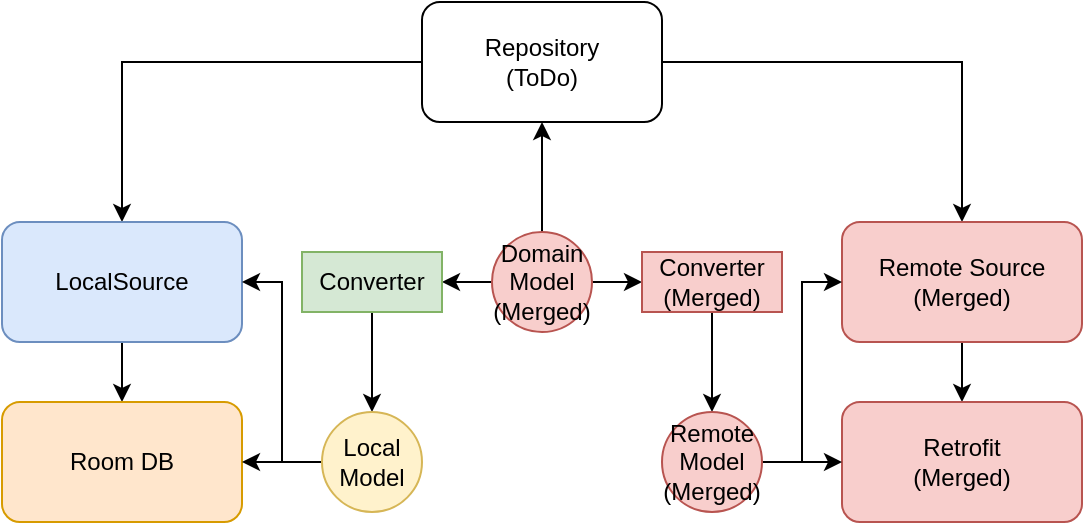 <mxfile version="22.1.11" type="github">
  <diagram name="Page-1" id="tMij5r29sIXgFKOddyDR">
    <mxGraphModel dx="1026" dy="557" grid="1" gridSize="10" guides="1" tooltips="1" connect="1" arrows="1" fold="1" page="1" pageScale="1" pageWidth="827" pageHeight="1169" math="0" shadow="0">
      <root>
        <mxCell id="0" />
        <mxCell id="1" parent="0" />
        <mxCell id="mgBgphUbSOST4GPZ7xLw-9" style="edgeStyle=orthogonalEdgeStyle;rounded=0;orthogonalLoop=1;jettySize=auto;html=1;entryX=0.5;entryY=0;entryDx=0;entryDy=0;" edge="1" parent="1" source="mgBgphUbSOST4GPZ7xLw-3" target="mgBgphUbSOST4GPZ7xLw-6">
          <mxGeometry relative="1" as="geometry" />
        </mxCell>
        <mxCell id="mgBgphUbSOST4GPZ7xLw-15" style="edgeStyle=orthogonalEdgeStyle;rounded=0;orthogonalLoop=1;jettySize=auto;html=1;entryX=0.5;entryY=0;entryDx=0;entryDy=0;" edge="1" parent="1" source="mgBgphUbSOST4GPZ7xLw-3" target="mgBgphUbSOST4GPZ7xLw-13">
          <mxGeometry relative="1" as="geometry" />
        </mxCell>
        <mxCell id="mgBgphUbSOST4GPZ7xLw-3" value="Repository&lt;br&gt;(ToDo)" style="rounded=1;whiteSpace=wrap;html=1;" vertex="1" parent="1">
          <mxGeometry x="320" y="20" width="120" height="60" as="geometry" />
        </mxCell>
        <mxCell id="mgBgphUbSOST4GPZ7xLw-5" value="" style="edgeStyle=orthogonalEdgeStyle;rounded=0;orthogonalLoop=1;jettySize=auto;html=1;" edge="1" parent="1" source="mgBgphUbSOST4GPZ7xLw-4" target="mgBgphUbSOST4GPZ7xLw-3">
          <mxGeometry relative="1" as="geometry" />
        </mxCell>
        <mxCell id="mgBgphUbSOST4GPZ7xLw-27" style="edgeStyle=orthogonalEdgeStyle;rounded=0;orthogonalLoop=1;jettySize=auto;html=1;entryX=1;entryY=0.5;entryDx=0;entryDy=0;" edge="1" parent="1" source="mgBgphUbSOST4GPZ7xLw-4" target="mgBgphUbSOST4GPZ7xLw-16">
          <mxGeometry relative="1" as="geometry" />
        </mxCell>
        <mxCell id="mgBgphUbSOST4GPZ7xLw-28" style="edgeStyle=orthogonalEdgeStyle;rounded=0;orthogonalLoop=1;jettySize=auto;html=1;entryX=0;entryY=0.5;entryDx=0;entryDy=0;" edge="1" parent="1" source="mgBgphUbSOST4GPZ7xLw-4" target="mgBgphUbSOST4GPZ7xLw-10">
          <mxGeometry relative="1" as="geometry" />
        </mxCell>
        <mxCell id="mgBgphUbSOST4GPZ7xLw-4" value="Domain&lt;br&gt;Model&lt;br&gt;(Merged)" style="ellipse;whiteSpace=wrap;html=1;aspect=fixed;fillColor=#f8cecc;strokeColor=#b85450;" vertex="1" parent="1">
          <mxGeometry x="355" y="135" width="50" height="50" as="geometry" />
        </mxCell>
        <mxCell id="mgBgphUbSOST4GPZ7xLw-8" value="" style="edgeStyle=orthogonalEdgeStyle;rounded=0;orthogonalLoop=1;jettySize=auto;html=1;" edge="1" parent="1" source="mgBgphUbSOST4GPZ7xLw-6" target="mgBgphUbSOST4GPZ7xLw-7">
          <mxGeometry relative="1" as="geometry" />
        </mxCell>
        <mxCell id="mgBgphUbSOST4GPZ7xLw-6" value="Remote Source&lt;br&gt;(Merged)" style="rounded=1;whiteSpace=wrap;html=1;fillColor=#f8cecc;strokeColor=#b85450;" vertex="1" parent="1">
          <mxGeometry x="530" y="130" width="120" height="60" as="geometry" />
        </mxCell>
        <mxCell id="mgBgphUbSOST4GPZ7xLw-7" value="Retrofit&lt;br&gt;(Merged)" style="rounded=1;whiteSpace=wrap;html=1;fillColor=#f8cecc;strokeColor=#b85450;" vertex="1" parent="1">
          <mxGeometry x="530" y="220" width="120" height="60" as="geometry" />
        </mxCell>
        <mxCell id="mgBgphUbSOST4GPZ7xLw-23" value="" style="edgeStyle=orthogonalEdgeStyle;rounded=0;orthogonalLoop=1;jettySize=auto;html=1;" edge="1" parent="1" source="mgBgphUbSOST4GPZ7xLw-10" target="mgBgphUbSOST4GPZ7xLw-11">
          <mxGeometry relative="1" as="geometry" />
        </mxCell>
        <mxCell id="mgBgphUbSOST4GPZ7xLw-10" value="Converter&lt;br&gt;(Merged)" style="shape=process;whiteSpace=wrap;html=1;backgroundOutline=1;size=0;fillColor=#f8cecc;strokeColor=#b85450;" vertex="1" parent="1">
          <mxGeometry x="430" y="145" width="70" height="30" as="geometry" />
        </mxCell>
        <mxCell id="mgBgphUbSOST4GPZ7xLw-22" value="" style="edgeStyle=orthogonalEdgeStyle;rounded=0;orthogonalLoop=1;jettySize=auto;html=1;" edge="1" parent="1" source="mgBgphUbSOST4GPZ7xLw-11" target="mgBgphUbSOST4GPZ7xLw-7">
          <mxGeometry relative="1" as="geometry" />
        </mxCell>
        <mxCell id="mgBgphUbSOST4GPZ7xLw-24" style="edgeStyle=orthogonalEdgeStyle;rounded=0;orthogonalLoop=1;jettySize=auto;html=1;entryX=0;entryY=0.5;entryDx=0;entryDy=0;" edge="1" parent="1" source="mgBgphUbSOST4GPZ7xLw-11" target="mgBgphUbSOST4GPZ7xLw-6">
          <mxGeometry relative="1" as="geometry" />
        </mxCell>
        <mxCell id="mgBgphUbSOST4GPZ7xLw-11" value="Remote Model&lt;br&gt;(Merged)" style="ellipse;whiteSpace=wrap;html=1;aspect=fixed;fillColor=#f8cecc;strokeColor=#b85450;" vertex="1" parent="1">
          <mxGeometry x="440" y="225" width="50" height="50" as="geometry" />
        </mxCell>
        <mxCell id="mgBgphUbSOST4GPZ7xLw-12" value="" style="edgeStyle=orthogonalEdgeStyle;rounded=0;orthogonalLoop=1;jettySize=auto;html=1;" edge="1" parent="1" source="mgBgphUbSOST4GPZ7xLw-13" target="mgBgphUbSOST4GPZ7xLw-14">
          <mxGeometry relative="1" as="geometry" />
        </mxCell>
        <mxCell id="mgBgphUbSOST4GPZ7xLw-13" value="LocalSource" style="rounded=1;whiteSpace=wrap;html=1;fillColor=#dae8fc;strokeColor=#6c8ebf;" vertex="1" parent="1">
          <mxGeometry x="110" y="130" width="120" height="60" as="geometry" />
        </mxCell>
        <mxCell id="mgBgphUbSOST4GPZ7xLw-14" value="Room DB" style="rounded=1;whiteSpace=wrap;html=1;fillColor=#ffe6cc;strokeColor=#d79b00;" vertex="1" parent="1">
          <mxGeometry x="110" y="220" width="120" height="60" as="geometry" />
        </mxCell>
        <mxCell id="mgBgphUbSOST4GPZ7xLw-26" style="edgeStyle=orthogonalEdgeStyle;rounded=0;orthogonalLoop=1;jettySize=auto;html=1;entryX=0.5;entryY=0;entryDx=0;entryDy=0;" edge="1" parent="1" source="mgBgphUbSOST4GPZ7xLw-16" target="mgBgphUbSOST4GPZ7xLw-17">
          <mxGeometry relative="1" as="geometry" />
        </mxCell>
        <mxCell id="mgBgphUbSOST4GPZ7xLw-16" value="Converter" style="shape=process;whiteSpace=wrap;html=1;backgroundOutline=1;size=0;fillColor=#d5e8d4;strokeColor=#82b366;" vertex="1" parent="1">
          <mxGeometry x="260" y="145" width="70" height="30" as="geometry" />
        </mxCell>
        <mxCell id="mgBgphUbSOST4GPZ7xLw-20" value="" style="edgeStyle=orthogonalEdgeStyle;rounded=0;orthogonalLoop=1;jettySize=auto;html=1;" edge="1" parent="1" source="mgBgphUbSOST4GPZ7xLw-17" target="mgBgphUbSOST4GPZ7xLw-14">
          <mxGeometry relative="1" as="geometry">
            <Array as="points">
              <mxPoint x="230" y="250" />
            </Array>
          </mxGeometry>
        </mxCell>
        <mxCell id="mgBgphUbSOST4GPZ7xLw-21" style="edgeStyle=orthogonalEdgeStyle;rounded=0;orthogonalLoop=1;jettySize=auto;html=1;entryX=1;entryY=0.5;entryDx=0;entryDy=0;" edge="1" parent="1" source="mgBgphUbSOST4GPZ7xLw-17" target="mgBgphUbSOST4GPZ7xLw-13">
          <mxGeometry relative="1" as="geometry" />
        </mxCell>
        <mxCell id="mgBgphUbSOST4GPZ7xLw-17" value="Local Model" style="ellipse;whiteSpace=wrap;html=1;aspect=fixed;fillColor=#fff2cc;strokeColor=#d6b656;" vertex="1" parent="1">
          <mxGeometry x="270" y="225" width="50" height="50" as="geometry" />
        </mxCell>
      </root>
    </mxGraphModel>
  </diagram>
</mxfile>
